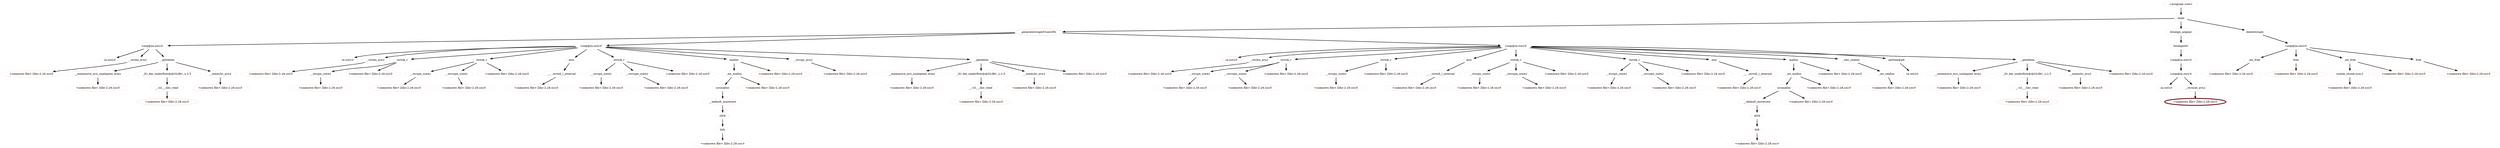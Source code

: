 strict digraph {
graph [bgcolor=transparent];
node [penwidth=4, shape=circle];
edge [penwidth=2];

"0" [color="#fff5f0", label="<program root>" shape=oval];
"1" [color="#fff5f0", label="main" shape=oval];
"21" [color="#feeae0", label="generateGraphFromGFA" shape=oval];
"121" [color="#fff5f0", label="Loop@[a.out]:0" shape=oval];
"122" [color="#fff5f0", label="[a.out]:0" shape=oval];
"131" [color="#fff5f0", label="__strlen_avx2" shape=oval];
"132" [color="#fff3ed", label="<unknown file> [libc-2.28.so]:0" shape=oval];
"123" [color="#fff5f0", label="__getdelim" shape=oval];
"129" [color="#fff5f0", label="__memmove_avx_unaligned_erms" shape=oval];
"130" [color="#fff4ef", label="<unknown file> [libc-2.28.so]:0" shape=oval];
"124" [color="#fff5f0", label="_IO_file_underflow@@GLIBC_2.2.5" shape=oval];
"125" [color="#fff5f0", label="__GI___libc_read" shape=oval];
"126" [color="#ffece4", label="<unknown file> [libc-2.28.so]:0" shape=oval];
"127" [color="#fff5f0", label="__memchr_avx2" shape=oval];
"128" [color="#fff4ef", label="<unknown file> [libc-2.28.so]:0" shape=oval];
"78" [color="#fff5f0", label="Loop@[a.out]:0" shape=oval];
"79" [color="#fff3ed", label="[a.out]:0" shape=oval];
"91" [color="#fff5f0", label="__strlen_avx2" shape=oval];
"92" [color="#fff4ee", label="<unknown file> [libc-2.28.so]:0" shape=oval];
"111" [color="#fff5f0", label="strtok_r" shape=oval];
"113" [color="#fff5f0", label="__strspn_sse42" shape=oval];
"114" [color="#fff4ee", label="<unknown file> [libc-2.28.so]:0" shape=oval];
"112" [color="#fff5f0", label="<unknown file> [libc-2.28.so]:0" shape=oval];
"105" [color="#fff5f0", label="strtok_r" shape=oval];
"109" [color="#fff5f0", label="__strspn_sse42" shape=oval];
"110" [color="#fff4ef", label="<unknown file> [libc-2.28.so]:0" shape=oval];
"107" [color="#fff5f0", label="__strcspn_sse42" shape=oval];
"108" [color="#fff5f0", label="<unknown file> [libc-2.28.so]:0" shape=oval];
"106" [color="#fff5f0", label="<unknown file> [libc-2.28.so]:0" shape=oval];
"93" [color="#fff5f0", label="atoi" shape=oval];
"94" [color="#fff5f0", label="____strtoll_l_internal" shape=oval];
"95" [color="#fff4ef", label="<unknown file> [libc-2.28.so]:0" shape=oval];
"115" [color="#fff5f0", label="strtok_r" shape=oval];
"119" [color="#fff5f0", label="__strspn_sse42" shape=oval];
"120" [color="#fff5f0", label="<unknown file> [libc-2.28.so]:0" shape=oval];
"117" [color="#fff5f0", label="__strcspn_sse42" shape=oval];
"118" [color="#fff4ef", label="<unknown file> [libc-2.28.so]:0" shape=oval];
"116" [color="#fff5f0", label="<unknown file> [libc-2.28.so]:0" shape=oval];
"96" [color="#fff5f0", label="malloc" shape=oval];
"98" [color="#fff5f0", label="_int_malloc" shape=oval];
"100" [color="#fff5f0", label="sysmalloc" shape=oval];
"101" [color="#fff5f0", label="__default_morecore" shape=oval];
"102" [color="#fff5f0", label="sbrk" shape=oval];
"103" [color="#fff5f0", label="brk" shape=oval];
"104" [color="#fff5f0", label="<unknown file> [libc-2.28.so]:0" shape=oval];
"99" [color="#fff0e9", label="<unknown file> [libc-2.28.so]:0" shape=oval];
"97" [color="#fff0e9", label="<unknown file> [libc-2.28.so]:0" shape=oval];
"89" [color="#fff5f0", label="__strcpy_avx2" shape=oval];
"90" [color="#fff4ef", label="<unknown file> [libc-2.28.so]:0" shape=oval];
"80" [color="#fff5f0", label="__getdelim" shape=oval];
"87" [color="#fff5f0", label="__memmove_avx_unaligned_erms" shape=oval];
"88" [color="#fff4ef", label="<unknown file> [libc-2.28.so]:0" shape=oval];
"82" [color="#fff5f0", label="_IO_file_underflow@@GLIBC_2.2.5" shape=oval];
"83" [color="#fff5f0", label="__GI___libc_read" shape=oval];
"84" [color="#fff1ea", label="<unknown file> [libc-2.28.so]:0" shape=oval];
"85" [color="#fff5f0", label="__memchr_avx2" shape=oval];
"86" [color="#fff4ef", label="<unknown file> [libc-2.28.so]:0" shape=oval];
"81" [color="#fff4ef", label="<unknown file> [libc-2.28.so]:0" shape=oval];
"22" [color="#fff5f0", label="Loop@[a.out]:0" shape=oval];
"23" [color="#ffece4", label="[a.out]:0" shape=oval];
"36" [color="#fff5f0", label="__strlen_avx2" shape=oval];
"37" [color="#fff4ef", label="<unknown file> [libc-2.28.so]:0" shape=oval];
"62" [color="#fff5f0", label="strtok_r" shape=oval];
"66" [color="#fff5f0", label="__strspn_sse42" shape=oval];
"67" [color="#fff5f0", label="<unknown file> [libc-2.28.so]:0" shape=oval];
"64" [color="#fff5f0", label="__strcspn_sse42" shape=oval];
"65" [color="#fff4ef", label="<unknown file> [libc-2.28.so]:0" shape=oval];
"63" [color="#fff5f0", label="<unknown file> [libc-2.28.so]:0" shape=oval];
"74" [color="#fff5f0", label="strtok_r" shape=oval];
"76" [color="#fff5f0", label="__strspn_sse42" shape=oval];
"77" [color="#fff4ef", label="<unknown file> [libc-2.28.so]:0" shape=oval];
"75" [color="#fff5f0", label="<unknown file> [libc-2.28.so]:0" shape=oval];
"41" [color="#fff5f0", label="atoi" shape=oval];
"42" [color="#fff5f0", label="____strtoll_l_internal" shape=oval];
"43" [color="#fff4ef", label="<unknown file> [libc-2.28.so]:0" shape=oval];
"56" [color="#fff5f0", label="strtok_r" shape=oval];
"60" [color="#fff5f0", label="__strspn_sse42" shape=oval];
"61" [color="#fff4ef", label="<unknown file> [libc-2.28.so]:0" shape=oval];
"58" [color="#fff5f0", label="__strcspn_sse42" shape=oval];
"59" [color="#fff5f0", label="<unknown file> [libc-2.28.so]:0" shape=oval];
"57" [color="#fff5f0", label="<unknown file> [libc-2.28.so]:0" shape=oval];
"68" [color="#fff5f0", label="strtok_r" shape=oval];
"72" [color="#fff5f0", label="__strspn_sse42" shape=oval];
"73" [color="#fff4ef", label="<unknown file> [libc-2.28.so]:0" shape=oval];
"70" [color="#fff5f0", label="__strcspn_sse42" shape=oval];
"71" [color="#fff5f0", label="<unknown file> [libc-2.28.so]:0" shape=oval];
"69" [color="#fff4ef", label="<unknown file> [libc-2.28.so]:0" shape=oval];
"38" [color="#fff5f0", label="atoi" shape=oval];
"39" [color="#fff5f0", label="____strtoll_l_internal" shape=oval];
"40" [color="#fff4ee", label="<unknown file> [libc-2.28.so]:0" shape=oval];
"46" [color="#fff5f0", label="malloc" shape=oval];
"48" [color="#fff5f0", label="_int_malloc" shape=oval];
"50" [color="#fff5f0", label="sysmalloc" shape=oval];
"52" [color="#fff5f0", label="__default_morecore" shape=oval];
"53" [color="#fff5f0", label="sbrk" shape=oval];
"54" [color="#fff5f0", label="brk" shape=oval];
"55" [color="#fff5f0", label="<unknown file> [libc-2.28.so]:0" shape=oval];
"51" [color="#fff5f0", label="<unknown file> [libc-2.28.so]:0" shape=oval];
"49" [color="#fff3ed", label="<unknown file> [libc-2.28.so]:0" shape=oval];
"47" [color="#fff5f0", label="<unknown file> [libc-2.28.so]:0" shape=oval];
"33" [color="#fff5f0", label="__libc_realloc" shape=oval];
"34" [color="#fff5f0", label="_int_realloc" shape=oval];
"35" [color="#fff5f0", label="<unknown file> [libc-2.28.so]:0" shape=oval];
"44" [color="#fff5f0", label="getline@plt" shape=oval];
"45" [color="#fff5f0", label="[a.out]:0" shape=oval];
"24" [color="#fff5f0", label="__getdelim" shape=oval];
"31" [color="#fff5f0", label="__memmove_avx_unaligned_erms" shape=oval];
"32" [color="#fff5f0", label="<unknown file> [libc-2.28.so]:0" shape=oval];
"26" [color="#fff5f0", label="_IO_file_underflow@@GLIBC_2.2.5" shape=oval];
"27" [color="#fff5f0", label="__GI___libc_read" shape=oval];
"28" [color="#feeae0", label="<unknown file> [libc-2.28.so]:0" shape=oval];
"29" [color="#fff5f0", label="__memchr_avx2" shape=oval];
"30" [color="#fff3ed", label="<unknown file> [libc-2.28.so]:0" shape=oval];
"25" [color="#fff4ee", label="<unknown file> [libc-2.28.so]:0" shape=oval];
"2" [color="#fff5f0", label="bitalign_aligner" shape=oval];
"3" [color="#fff4ee", label="bitalignDC" shape=oval];
"4" [color="#fff5f0", label="Loop@[a.out]:0" shape=oval];
"5" [color="#fff5f0", label="Loop@[a.out]:0" shape=oval];
"6" [color="#fff4ee", label="[a.out]:0" shape=oval];
"7" [color="#fff5f0", label="__strncat_avx2" shape=oval];
"8" [color="#67000d", label="<unknown file> [libc-2.28.so]:0" shape=oval];
"9" [color="#fff5f0", label="deleteGraph" shape=oval];
"10" [color="#fff5f0", label="Loop@[a.out]:0" shape=oval];
"15" [color="#fff5f0", label="_int_free" shape=oval];
"16" [color="#fff5f0", label="<unknown file> [libc-2.28.so]:0" shape=oval];
"17" [color="#fff5f0", label="free" shape=oval];
"18" [color="#fff0e9", label="<unknown file> [libc-2.28.so]:0" shape=oval];
"11" [color="#fff5f0", label="_int_free" shape=oval];
"13" [color="#fff5f0", label="unlink_chunk.isra.2" shape=oval];
"14" [color="#fff5f0", label="<unknown file> [libc-2.28.so]:0" shape=oval];
"12" [color="#fff0e9", label="<unknown file> [libc-2.28.so]:0" shape=oval];
"19" [color="#fff5f0", label="free" shape=oval];
"20" [color="#fff0e9", label="<unknown file> [libc-2.28.so]:0" shape=oval];

"0" -> "1";
"1" -> "21";
"21" -> "121";
"121" -> "122";
"121" -> "131";
"131" -> "132";
"121" -> "123";
"123" -> "129";
"129" -> "130";
"123" -> "124";
"124" -> "125";
"125" -> "126";
"123" -> "127";
"127" -> "128";
"21" -> "78";
"78" -> "79";
"78" -> "91";
"91" -> "92";
"78" -> "111";
"111" -> "113";
"113" -> "114";
"111" -> "112";
"78" -> "105";
"105" -> "109";
"109" -> "110";
"105" -> "107";
"107" -> "108";
"105" -> "106";
"78" -> "93";
"93" -> "94";
"94" -> "95";
"78" -> "115";
"115" -> "119";
"119" -> "120";
"115" -> "117";
"117" -> "118";
"115" -> "116";
"78" -> "96";
"96" -> "98";
"98" -> "100";
"100" -> "101";
"101" -> "102";
"102" -> "103";
"103" -> "104";
"98" -> "99";
"96" -> "97";
"78" -> "89";
"89" -> "90";
"78" -> "80";
"80" -> "87";
"87" -> "88";
"80" -> "82";
"82" -> "83";
"83" -> "84";
"80" -> "85";
"85" -> "86";
"80" -> "81";
"21" -> "22";
"22" -> "23";
"22" -> "36";
"36" -> "37";
"22" -> "62";
"62" -> "66";
"66" -> "67";
"62" -> "64";
"64" -> "65";
"62" -> "63";
"22" -> "74";
"74" -> "76";
"76" -> "77";
"74" -> "75";
"22" -> "41";
"41" -> "42";
"42" -> "43";
"22" -> "56";
"56" -> "60";
"60" -> "61";
"56" -> "58";
"58" -> "59";
"56" -> "57";
"22" -> "68";
"68" -> "72";
"72" -> "73";
"68" -> "70";
"70" -> "71";
"68" -> "69";
"22" -> "38";
"38" -> "39";
"39" -> "40";
"22" -> "46";
"46" -> "48";
"48" -> "50";
"50" -> "52";
"52" -> "53";
"53" -> "54";
"54" -> "55";
"50" -> "51";
"48" -> "49";
"46" -> "47";
"22" -> "33";
"33" -> "34";
"34" -> "35";
"22" -> "44";
"44" -> "45";
"22" -> "24";
"24" -> "31";
"31" -> "32";
"24" -> "26";
"26" -> "27";
"27" -> "28";
"24" -> "29";
"29" -> "30";
"24" -> "25";
"1" -> "2";
"2" -> "3";
"3" -> "4";
"4" -> "5";
"5" -> "6";
"5" -> "7";
"7" -> "8";
"1" -> "9";
"9" -> "10";
"10" -> "15";
"15" -> "16";
"10" -> "17";
"17" -> "18";
"10" -> "11";
"11" -> "13";
"13" -> "14";
"11" -> "12";
"10" -> "19";
"19" -> "20";

}
